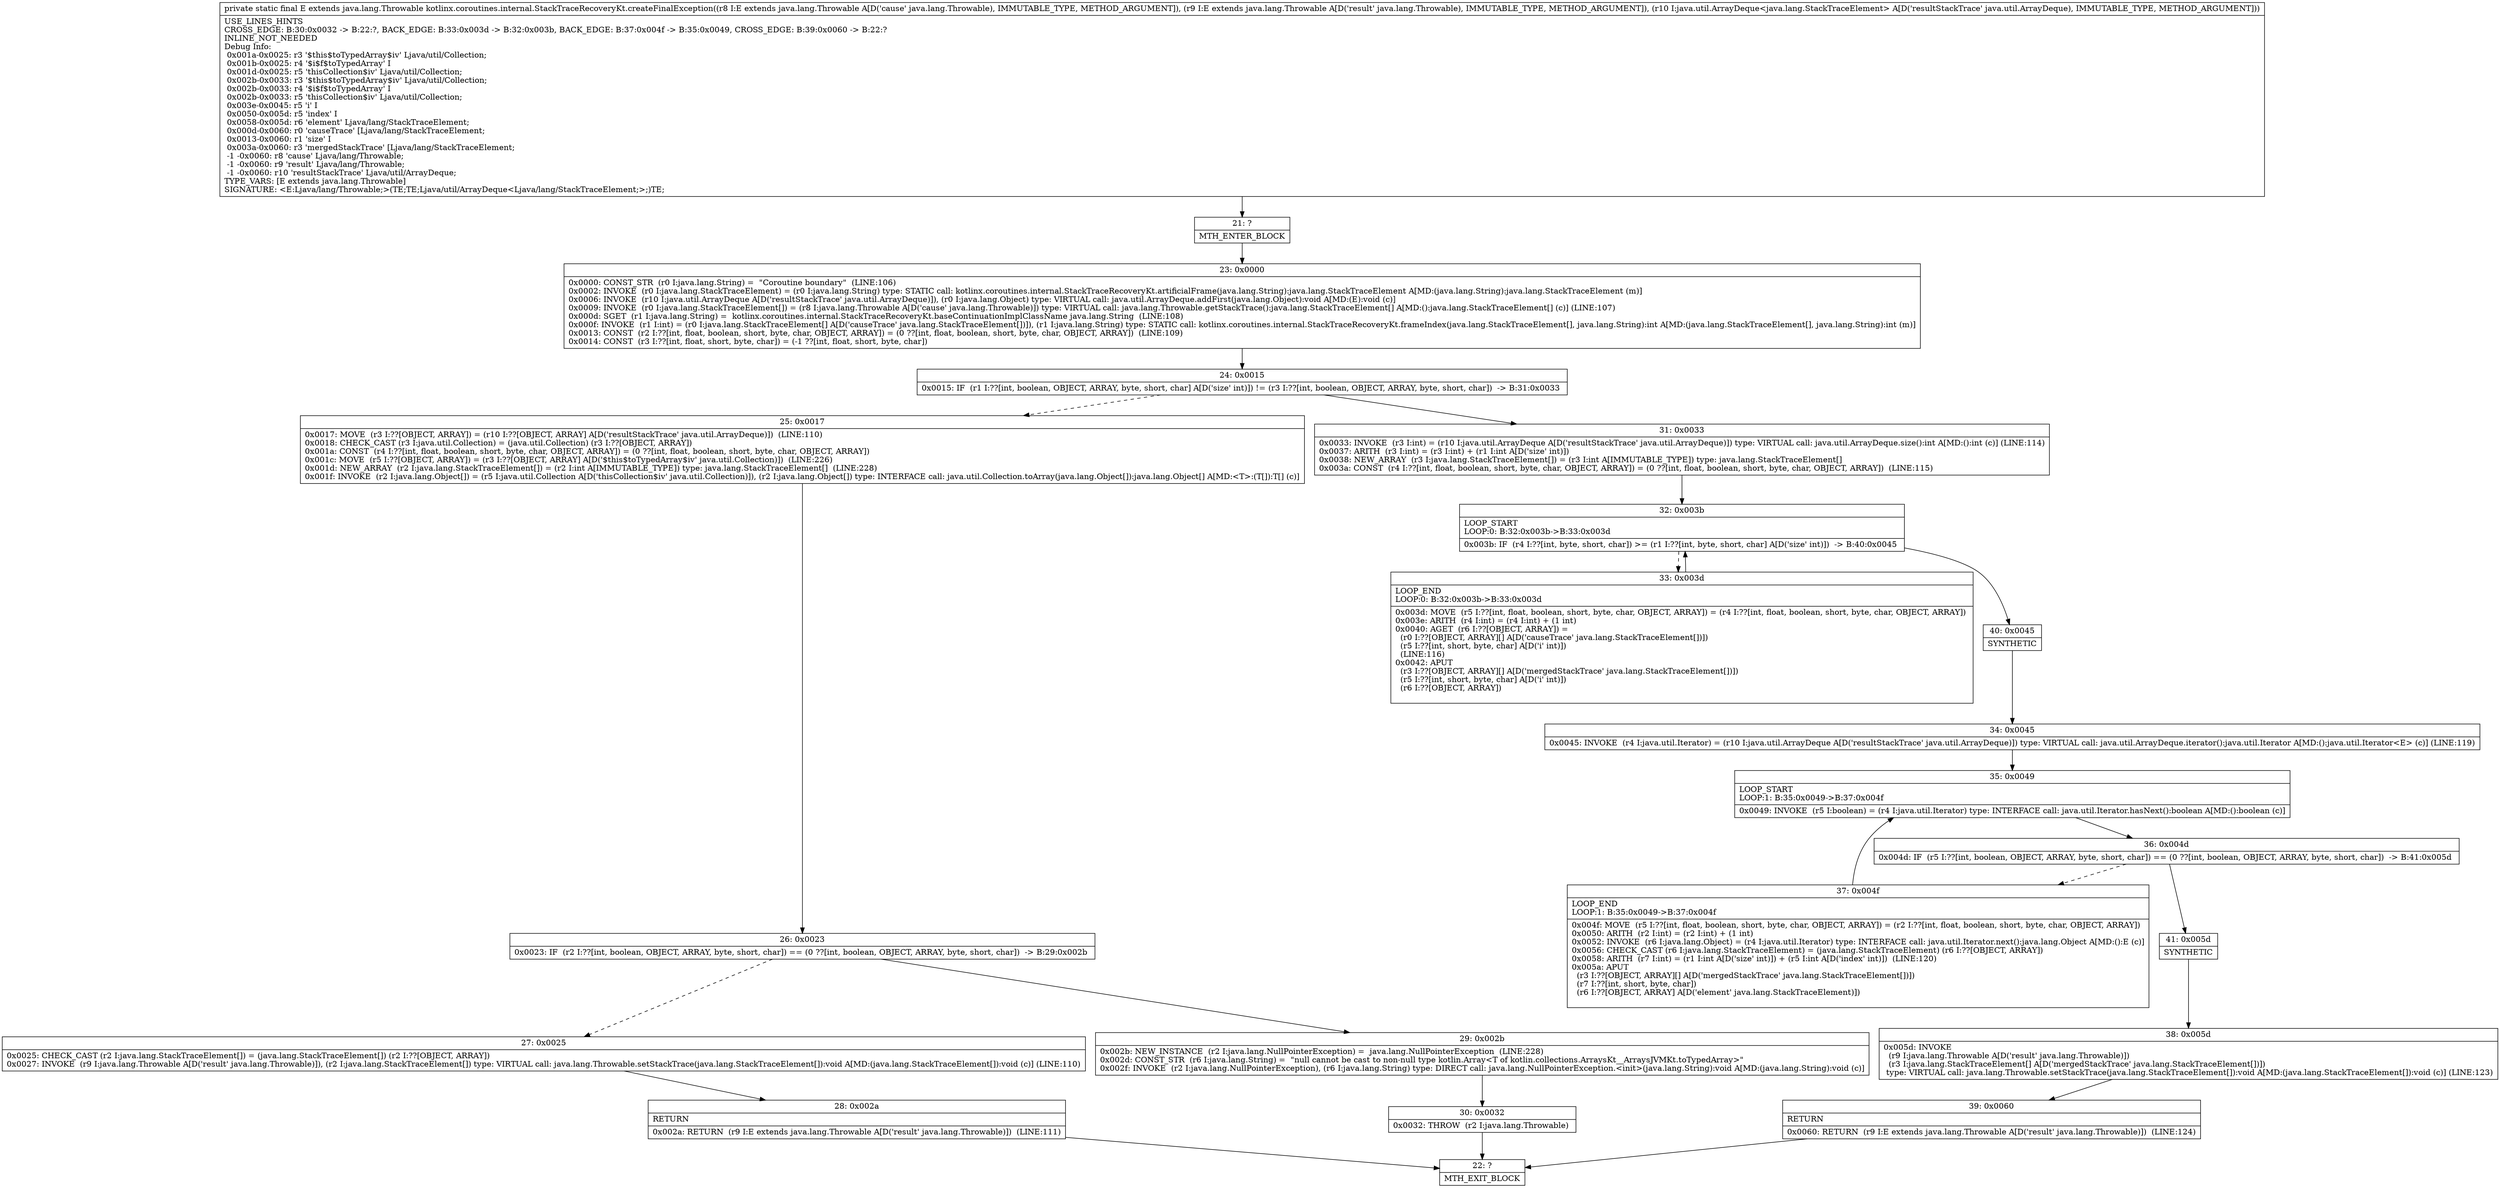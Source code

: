 digraph "CFG forkotlinx.coroutines.internal.StackTraceRecoveryKt.createFinalException(Ljava\/lang\/Throwable;Ljava\/lang\/Throwable;Ljava\/util\/ArrayDeque;)Ljava\/lang\/Throwable;" {
Node_21 [shape=record,label="{21\:\ ?|MTH_ENTER_BLOCK\l}"];
Node_23 [shape=record,label="{23\:\ 0x0000|0x0000: CONST_STR  (r0 I:java.lang.String) =  \"Coroutine boundary\"  (LINE:106)\l0x0002: INVOKE  (r0 I:java.lang.StackTraceElement) = (r0 I:java.lang.String) type: STATIC call: kotlinx.coroutines.internal.StackTraceRecoveryKt.artificialFrame(java.lang.String):java.lang.StackTraceElement A[MD:(java.lang.String):java.lang.StackTraceElement (m)]\l0x0006: INVOKE  (r10 I:java.util.ArrayDeque A[D('resultStackTrace' java.util.ArrayDeque)]), (r0 I:java.lang.Object) type: VIRTUAL call: java.util.ArrayDeque.addFirst(java.lang.Object):void A[MD:(E):void (c)]\l0x0009: INVOKE  (r0 I:java.lang.StackTraceElement[]) = (r8 I:java.lang.Throwable A[D('cause' java.lang.Throwable)]) type: VIRTUAL call: java.lang.Throwable.getStackTrace():java.lang.StackTraceElement[] A[MD:():java.lang.StackTraceElement[] (c)] (LINE:107)\l0x000d: SGET  (r1 I:java.lang.String) =  kotlinx.coroutines.internal.StackTraceRecoveryKt.baseContinuationImplClassName java.lang.String  (LINE:108)\l0x000f: INVOKE  (r1 I:int) = (r0 I:java.lang.StackTraceElement[] A[D('causeTrace' java.lang.StackTraceElement[])]), (r1 I:java.lang.String) type: STATIC call: kotlinx.coroutines.internal.StackTraceRecoveryKt.frameIndex(java.lang.StackTraceElement[], java.lang.String):int A[MD:(java.lang.StackTraceElement[], java.lang.String):int (m)]\l0x0013: CONST  (r2 I:??[int, float, boolean, short, byte, char, OBJECT, ARRAY]) = (0 ??[int, float, boolean, short, byte, char, OBJECT, ARRAY])  (LINE:109)\l0x0014: CONST  (r3 I:??[int, float, short, byte, char]) = (\-1 ??[int, float, short, byte, char]) \l}"];
Node_24 [shape=record,label="{24\:\ 0x0015|0x0015: IF  (r1 I:??[int, boolean, OBJECT, ARRAY, byte, short, char] A[D('size' int)]) != (r3 I:??[int, boolean, OBJECT, ARRAY, byte, short, char])  \-\> B:31:0x0033 \l}"];
Node_25 [shape=record,label="{25\:\ 0x0017|0x0017: MOVE  (r3 I:??[OBJECT, ARRAY]) = (r10 I:??[OBJECT, ARRAY] A[D('resultStackTrace' java.util.ArrayDeque)])  (LINE:110)\l0x0018: CHECK_CAST (r3 I:java.util.Collection) = (java.util.Collection) (r3 I:??[OBJECT, ARRAY]) \l0x001a: CONST  (r4 I:??[int, float, boolean, short, byte, char, OBJECT, ARRAY]) = (0 ??[int, float, boolean, short, byte, char, OBJECT, ARRAY]) \l0x001c: MOVE  (r5 I:??[OBJECT, ARRAY]) = (r3 I:??[OBJECT, ARRAY] A[D('$this$toTypedArray$iv' java.util.Collection)])  (LINE:226)\l0x001d: NEW_ARRAY  (r2 I:java.lang.StackTraceElement[]) = (r2 I:int A[IMMUTABLE_TYPE]) type: java.lang.StackTraceElement[]  (LINE:228)\l0x001f: INVOKE  (r2 I:java.lang.Object[]) = (r5 I:java.util.Collection A[D('thisCollection$iv' java.util.Collection)]), (r2 I:java.lang.Object[]) type: INTERFACE call: java.util.Collection.toArray(java.lang.Object[]):java.lang.Object[] A[MD:\<T\>:(T[]):T[] (c)]\l}"];
Node_26 [shape=record,label="{26\:\ 0x0023|0x0023: IF  (r2 I:??[int, boolean, OBJECT, ARRAY, byte, short, char]) == (0 ??[int, boolean, OBJECT, ARRAY, byte, short, char])  \-\> B:29:0x002b \l}"];
Node_27 [shape=record,label="{27\:\ 0x0025|0x0025: CHECK_CAST (r2 I:java.lang.StackTraceElement[]) = (java.lang.StackTraceElement[]) (r2 I:??[OBJECT, ARRAY]) \l0x0027: INVOKE  (r9 I:java.lang.Throwable A[D('result' java.lang.Throwable)]), (r2 I:java.lang.StackTraceElement[]) type: VIRTUAL call: java.lang.Throwable.setStackTrace(java.lang.StackTraceElement[]):void A[MD:(java.lang.StackTraceElement[]):void (c)] (LINE:110)\l}"];
Node_28 [shape=record,label="{28\:\ 0x002a|RETURN\l|0x002a: RETURN  (r9 I:E extends java.lang.Throwable A[D('result' java.lang.Throwable)])  (LINE:111)\l}"];
Node_22 [shape=record,label="{22\:\ ?|MTH_EXIT_BLOCK\l}"];
Node_29 [shape=record,label="{29\:\ 0x002b|0x002b: NEW_INSTANCE  (r2 I:java.lang.NullPointerException) =  java.lang.NullPointerException  (LINE:228)\l0x002d: CONST_STR  (r6 I:java.lang.String) =  \"null cannot be cast to non\-null type kotlin.Array\<T of kotlin.collections.ArraysKt__ArraysJVMKt.toTypedArray\>\" \l0x002f: INVOKE  (r2 I:java.lang.NullPointerException), (r6 I:java.lang.String) type: DIRECT call: java.lang.NullPointerException.\<init\>(java.lang.String):void A[MD:(java.lang.String):void (c)]\l}"];
Node_30 [shape=record,label="{30\:\ 0x0032|0x0032: THROW  (r2 I:java.lang.Throwable) \l}"];
Node_31 [shape=record,label="{31\:\ 0x0033|0x0033: INVOKE  (r3 I:int) = (r10 I:java.util.ArrayDeque A[D('resultStackTrace' java.util.ArrayDeque)]) type: VIRTUAL call: java.util.ArrayDeque.size():int A[MD:():int (c)] (LINE:114)\l0x0037: ARITH  (r3 I:int) = (r3 I:int) + (r1 I:int A[D('size' int)]) \l0x0038: NEW_ARRAY  (r3 I:java.lang.StackTraceElement[]) = (r3 I:int A[IMMUTABLE_TYPE]) type: java.lang.StackTraceElement[] \l0x003a: CONST  (r4 I:??[int, float, boolean, short, byte, char, OBJECT, ARRAY]) = (0 ??[int, float, boolean, short, byte, char, OBJECT, ARRAY])  (LINE:115)\l}"];
Node_32 [shape=record,label="{32\:\ 0x003b|LOOP_START\lLOOP:0: B:32:0x003b\-\>B:33:0x003d\l|0x003b: IF  (r4 I:??[int, byte, short, char]) \>= (r1 I:??[int, byte, short, char] A[D('size' int)])  \-\> B:40:0x0045 \l}"];
Node_33 [shape=record,label="{33\:\ 0x003d|LOOP_END\lLOOP:0: B:32:0x003b\-\>B:33:0x003d\l|0x003d: MOVE  (r5 I:??[int, float, boolean, short, byte, char, OBJECT, ARRAY]) = (r4 I:??[int, float, boolean, short, byte, char, OBJECT, ARRAY]) \l0x003e: ARITH  (r4 I:int) = (r4 I:int) + (1 int) \l0x0040: AGET  (r6 I:??[OBJECT, ARRAY]) = \l  (r0 I:??[OBJECT, ARRAY][] A[D('causeTrace' java.lang.StackTraceElement[])])\l  (r5 I:??[int, short, byte, char] A[D('i' int)])\l  (LINE:116)\l0x0042: APUT  \l  (r3 I:??[OBJECT, ARRAY][] A[D('mergedStackTrace' java.lang.StackTraceElement[])])\l  (r5 I:??[int, short, byte, char] A[D('i' int)])\l  (r6 I:??[OBJECT, ARRAY])\l \l}"];
Node_40 [shape=record,label="{40\:\ 0x0045|SYNTHETIC\l}"];
Node_34 [shape=record,label="{34\:\ 0x0045|0x0045: INVOKE  (r4 I:java.util.Iterator) = (r10 I:java.util.ArrayDeque A[D('resultStackTrace' java.util.ArrayDeque)]) type: VIRTUAL call: java.util.ArrayDeque.iterator():java.util.Iterator A[MD:():java.util.Iterator\<E\> (c)] (LINE:119)\l}"];
Node_35 [shape=record,label="{35\:\ 0x0049|LOOP_START\lLOOP:1: B:35:0x0049\-\>B:37:0x004f\l|0x0049: INVOKE  (r5 I:boolean) = (r4 I:java.util.Iterator) type: INTERFACE call: java.util.Iterator.hasNext():boolean A[MD:():boolean (c)]\l}"];
Node_36 [shape=record,label="{36\:\ 0x004d|0x004d: IF  (r5 I:??[int, boolean, OBJECT, ARRAY, byte, short, char]) == (0 ??[int, boolean, OBJECT, ARRAY, byte, short, char])  \-\> B:41:0x005d \l}"];
Node_37 [shape=record,label="{37\:\ 0x004f|LOOP_END\lLOOP:1: B:35:0x0049\-\>B:37:0x004f\l|0x004f: MOVE  (r5 I:??[int, float, boolean, short, byte, char, OBJECT, ARRAY]) = (r2 I:??[int, float, boolean, short, byte, char, OBJECT, ARRAY]) \l0x0050: ARITH  (r2 I:int) = (r2 I:int) + (1 int) \l0x0052: INVOKE  (r6 I:java.lang.Object) = (r4 I:java.util.Iterator) type: INTERFACE call: java.util.Iterator.next():java.lang.Object A[MD:():E (c)]\l0x0056: CHECK_CAST (r6 I:java.lang.StackTraceElement) = (java.lang.StackTraceElement) (r6 I:??[OBJECT, ARRAY]) \l0x0058: ARITH  (r7 I:int) = (r1 I:int A[D('size' int)]) + (r5 I:int A[D('index' int)])  (LINE:120)\l0x005a: APUT  \l  (r3 I:??[OBJECT, ARRAY][] A[D('mergedStackTrace' java.lang.StackTraceElement[])])\l  (r7 I:??[int, short, byte, char])\l  (r6 I:??[OBJECT, ARRAY] A[D('element' java.lang.StackTraceElement)])\l \l}"];
Node_41 [shape=record,label="{41\:\ 0x005d|SYNTHETIC\l}"];
Node_38 [shape=record,label="{38\:\ 0x005d|0x005d: INVOKE  \l  (r9 I:java.lang.Throwable A[D('result' java.lang.Throwable)])\l  (r3 I:java.lang.StackTraceElement[] A[D('mergedStackTrace' java.lang.StackTraceElement[])])\l type: VIRTUAL call: java.lang.Throwable.setStackTrace(java.lang.StackTraceElement[]):void A[MD:(java.lang.StackTraceElement[]):void (c)] (LINE:123)\l}"];
Node_39 [shape=record,label="{39\:\ 0x0060|RETURN\l|0x0060: RETURN  (r9 I:E extends java.lang.Throwable A[D('result' java.lang.Throwable)])  (LINE:124)\l}"];
MethodNode[shape=record,label="{private static final E extends java.lang.Throwable kotlinx.coroutines.internal.StackTraceRecoveryKt.createFinalException((r8 I:E extends java.lang.Throwable A[D('cause' java.lang.Throwable), IMMUTABLE_TYPE, METHOD_ARGUMENT]), (r9 I:E extends java.lang.Throwable A[D('result' java.lang.Throwable), IMMUTABLE_TYPE, METHOD_ARGUMENT]), (r10 I:java.util.ArrayDeque\<java.lang.StackTraceElement\> A[D('resultStackTrace' java.util.ArrayDeque), IMMUTABLE_TYPE, METHOD_ARGUMENT]))  | USE_LINES_HINTS\lCROSS_EDGE: B:30:0x0032 \-\> B:22:?, BACK_EDGE: B:33:0x003d \-\> B:32:0x003b, BACK_EDGE: B:37:0x004f \-\> B:35:0x0049, CROSS_EDGE: B:39:0x0060 \-\> B:22:?\lINLINE_NOT_NEEDED\lDebug Info:\l  0x001a\-0x0025: r3 '$this$toTypedArray$iv' Ljava\/util\/Collection;\l  0x001b\-0x0025: r4 '$i$f$toTypedArray' I\l  0x001d\-0x0025: r5 'thisCollection$iv' Ljava\/util\/Collection;\l  0x002b\-0x0033: r3 '$this$toTypedArray$iv' Ljava\/util\/Collection;\l  0x002b\-0x0033: r4 '$i$f$toTypedArray' I\l  0x002b\-0x0033: r5 'thisCollection$iv' Ljava\/util\/Collection;\l  0x003e\-0x0045: r5 'i' I\l  0x0050\-0x005d: r5 'index' I\l  0x0058\-0x005d: r6 'element' Ljava\/lang\/StackTraceElement;\l  0x000d\-0x0060: r0 'causeTrace' [Ljava\/lang\/StackTraceElement;\l  0x0013\-0x0060: r1 'size' I\l  0x003a\-0x0060: r3 'mergedStackTrace' [Ljava\/lang\/StackTraceElement;\l  \-1 \-0x0060: r8 'cause' Ljava\/lang\/Throwable;\l  \-1 \-0x0060: r9 'result' Ljava\/lang\/Throwable;\l  \-1 \-0x0060: r10 'resultStackTrace' Ljava\/util\/ArrayDeque;\lTYPE_VARS: [E extends java.lang.Throwable]\lSIGNATURE: \<E:Ljava\/lang\/Throwable;\>(TE;TE;Ljava\/util\/ArrayDeque\<Ljava\/lang\/StackTraceElement;\>;)TE;\l}"];
MethodNode -> Node_21;Node_21 -> Node_23;
Node_23 -> Node_24;
Node_24 -> Node_25[style=dashed];
Node_24 -> Node_31;
Node_25 -> Node_26;
Node_26 -> Node_27[style=dashed];
Node_26 -> Node_29;
Node_27 -> Node_28;
Node_28 -> Node_22;
Node_29 -> Node_30;
Node_30 -> Node_22;
Node_31 -> Node_32;
Node_32 -> Node_33[style=dashed];
Node_32 -> Node_40;
Node_33 -> Node_32;
Node_40 -> Node_34;
Node_34 -> Node_35;
Node_35 -> Node_36;
Node_36 -> Node_37[style=dashed];
Node_36 -> Node_41;
Node_37 -> Node_35;
Node_41 -> Node_38;
Node_38 -> Node_39;
Node_39 -> Node_22;
}

